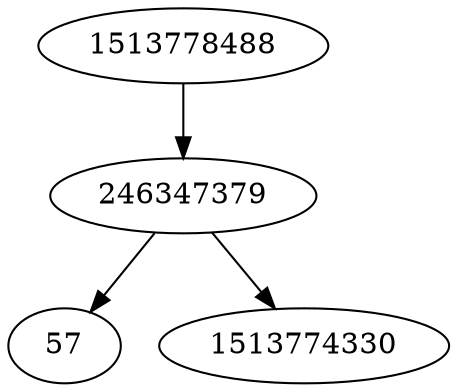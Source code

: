 strict digraph  {
1513778488;
57;
1513774330;
246347379;
1513778488 -> 246347379;
246347379 -> 57;
246347379 -> 1513774330;
}
